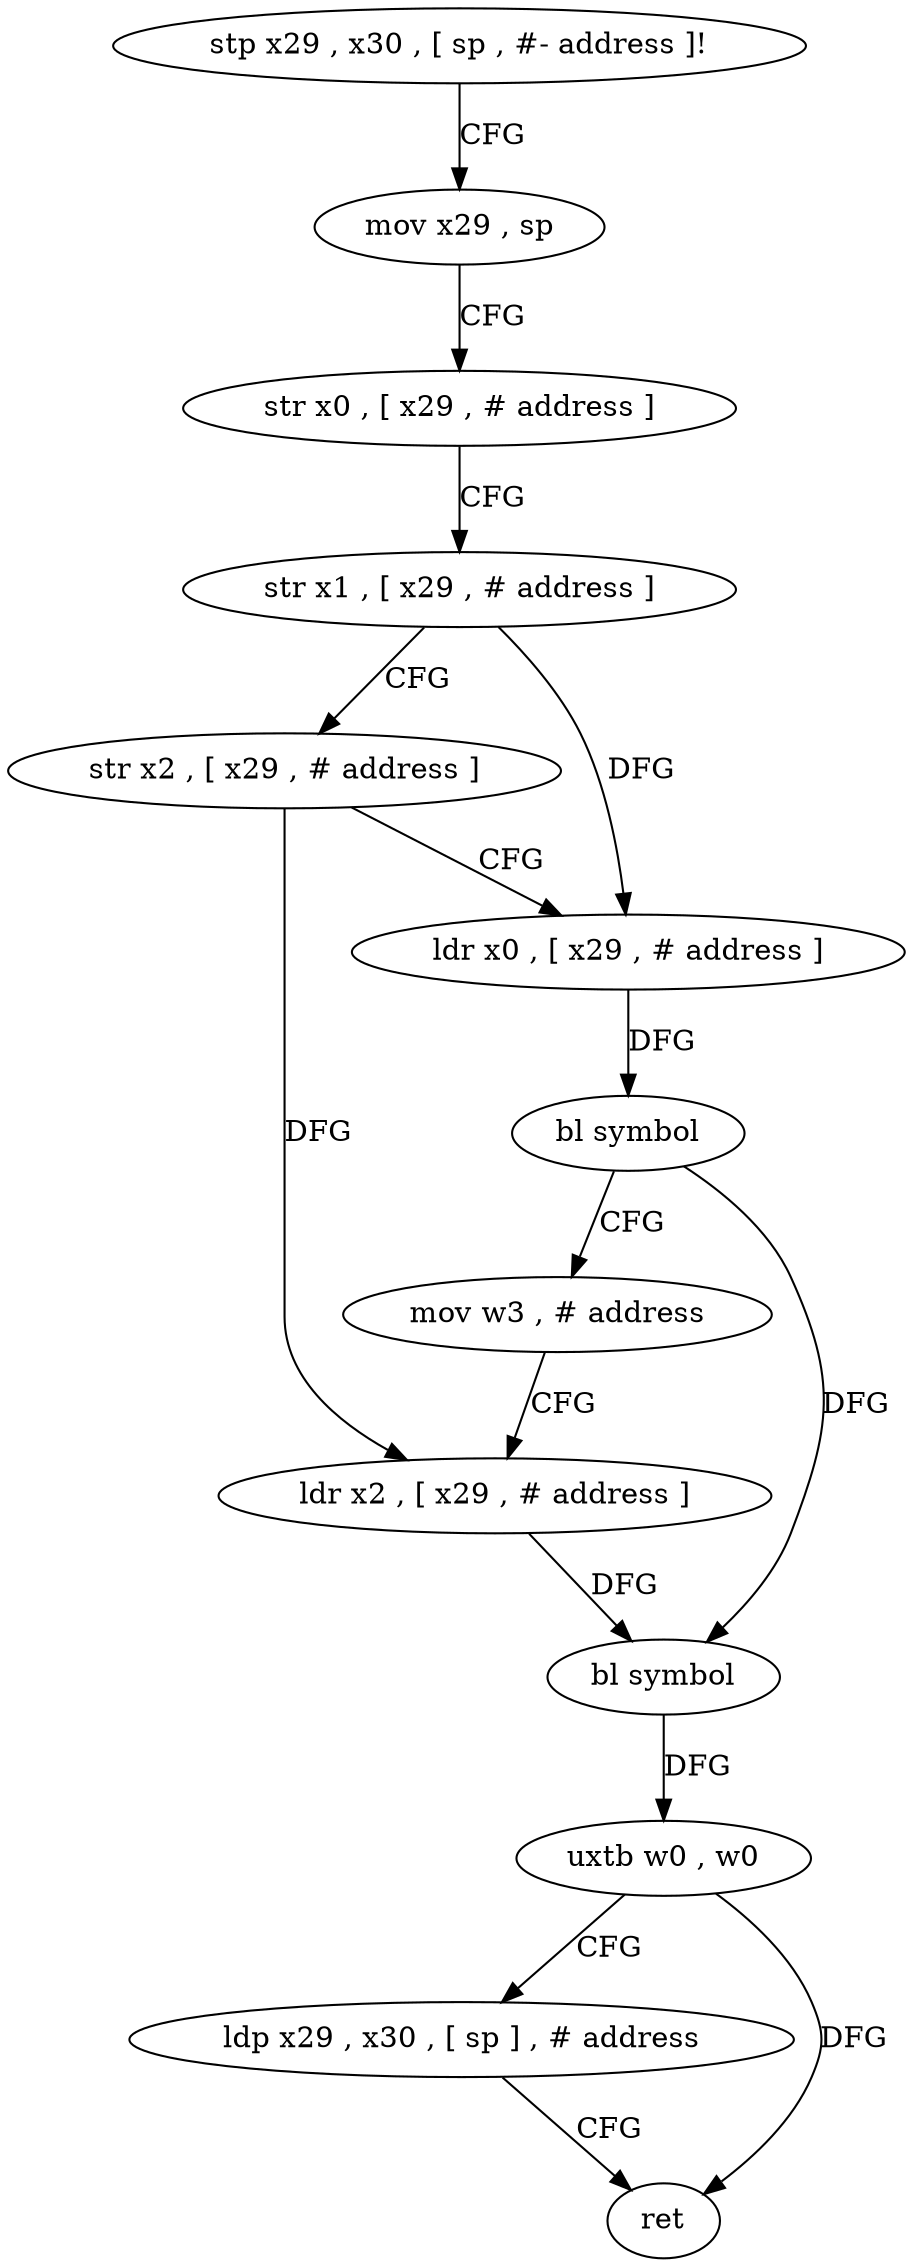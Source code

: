 digraph "func" {
"4215444" [label = "stp x29 , x30 , [ sp , #- address ]!" ]
"4215448" [label = "mov x29 , sp" ]
"4215452" [label = "str x0 , [ x29 , # address ]" ]
"4215456" [label = "str x1 , [ x29 , # address ]" ]
"4215460" [label = "str x2 , [ x29 , # address ]" ]
"4215464" [label = "ldr x0 , [ x29 , # address ]" ]
"4215468" [label = "bl symbol" ]
"4215472" [label = "mov w3 , # address" ]
"4215476" [label = "ldr x2 , [ x29 , # address ]" ]
"4215480" [label = "bl symbol" ]
"4215484" [label = "uxtb w0 , w0" ]
"4215488" [label = "ldp x29 , x30 , [ sp ] , # address" ]
"4215492" [label = "ret" ]
"4215444" -> "4215448" [ label = "CFG" ]
"4215448" -> "4215452" [ label = "CFG" ]
"4215452" -> "4215456" [ label = "CFG" ]
"4215456" -> "4215460" [ label = "CFG" ]
"4215456" -> "4215464" [ label = "DFG" ]
"4215460" -> "4215464" [ label = "CFG" ]
"4215460" -> "4215476" [ label = "DFG" ]
"4215464" -> "4215468" [ label = "DFG" ]
"4215468" -> "4215472" [ label = "CFG" ]
"4215468" -> "4215480" [ label = "DFG" ]
"4215472" -> "4215476" [ label = "CFG" ]
"4215476" -> "4215480" [ label = "DFG" ]
"4215480" -> "4215484" [ label = "DFG" ]
"4215484" -> "4215488" [ label = "CFG" ]
"4215484" -> "4215492" [ label = "DFG" ]
"4215488" -> "4215492" [ label = "CFG" ]
}

